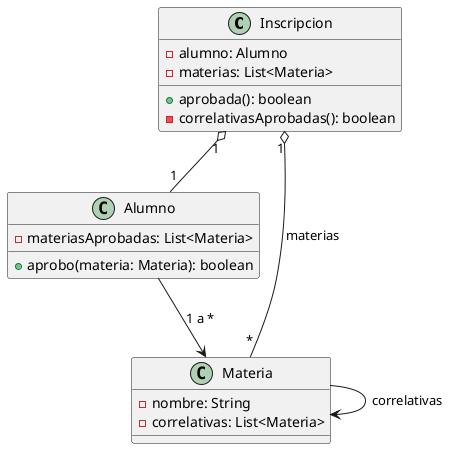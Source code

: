 @startuml

class Inscripcion {
  - alumno: Alumno
  - materias: List<Materia>
  + aprobada(): boolean
  - correlativasAprobadas(): boolean
}

class Alumno {
  - materiasAprobadas: List<Materia>
  + aprobo(materia: Materia): boolean
}

class Materia {
  - nombre: String
  - correlativas: List<Materia>
}


Inscripcion "1" o-- "1" Alumno
Inscripcion "1" o-- "*" Materia : materias
Alumno --> Materia : 1 a *
Materia --> Materia : correlativas

@enduml
